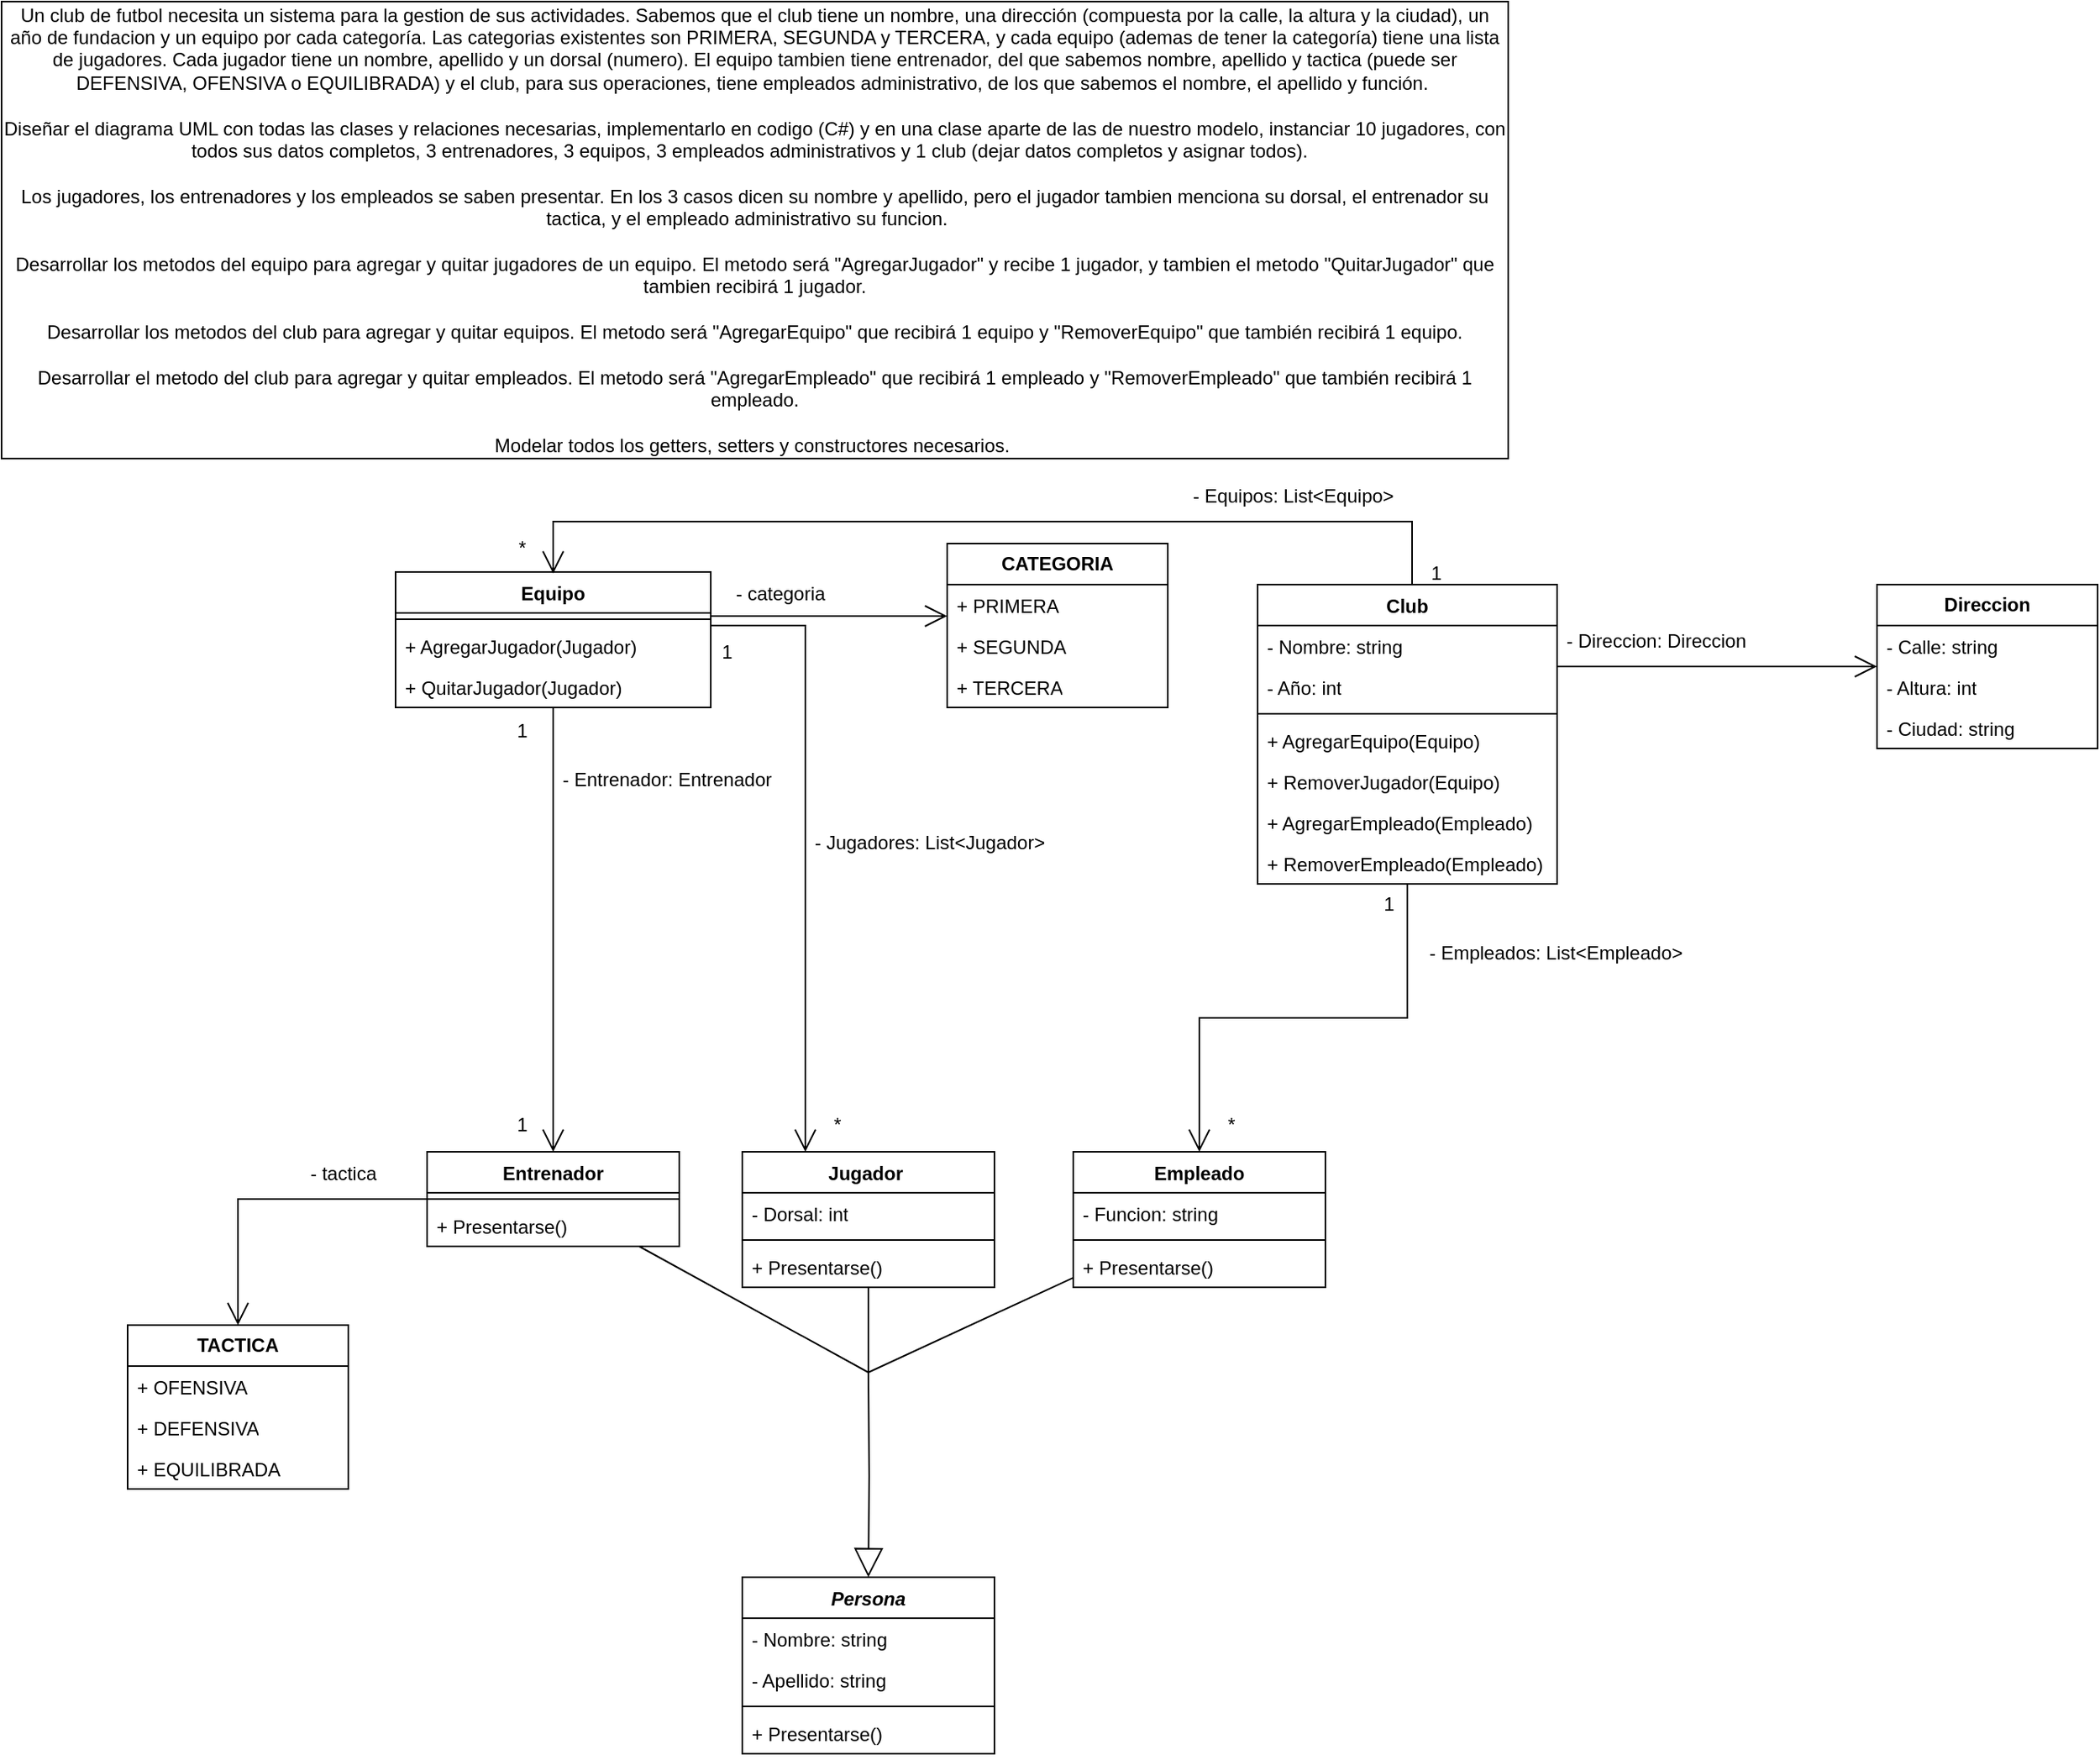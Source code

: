 <mxfile version="21.6.9" type="device">
  <diagram name="Página-1" id="d47ZF6Xck1yy4G0TsWcE">
    <mxGraphModel dx="2222" dy="652" grid="1" gridSize="10" guides="1" tooltips="1" connect="1" arrows="1" fold="1" page="1" pageScale="1" pageWidth="827" pageHeight="1169" math="0" shadow="0">
      <root>
        <mxCell id="0" />
        <mxCell id="1" parent="0" />
        <mxCell id="claokVR7_tWzUHQTC4J4-2" value="&lt;div&gt;Un club de futbol necesita un sistema para la gestion de sus actividades. Sabemos que el club tiene un nombre, una dirección (compuesta por la calle, la altura y la ciudad), un año de fundacion y un equipo por cada categoría. Las categorias existentes son PRIMERA, SEGUNDA y TERCERA, y cada equipo (ademas de tener la categoría) tiene una lista de jugadores. Cada jugador tiene un nombre, apellido y un dorsal (numero). El equipo tambien tiene entrenador, del que sabemos nombre, apellido y tactica (puede ser DEFENSIVA, OFENSIVA o EQUILIBRADA) y el club, para sus operaciones, tiene empleados administrativo, de los que sabemos el nombre, el apellido y función.&amp;nbsp;&lt;/div&gt;&lt;div&gt;&lt;br&gt;&lt;/div&gt;&lt;div&gt;Diseñar el diagrama UML con todas las clases y relaciones necesarias, implementarlo en codigo (C#) y en una clase aparte de las de nuestro modelo, instanciar 10 jugadores, con todos sus datos completos, 3 entrenadores, 3 equipos, 3 empleados administrativos y 1 club (dejar datos completos y asignar todos).&amp;nbsp;&amp;nbsp;&lt;/div&gt;&lt;div&gt;&lt;br&gt;&lt;/div&gt;&lt;div&gt;Los jugadores, los entrenadores y los empleados se saben presentar. En los 3 casos dicen su nombre y apellido, pero el jugador tambien menciona su dorsal, el entrenador su tactica, y el empleado administrativo su funcion.&amp;nbsp; &amp;nbsp;&lt;/div&gt;&lt;div&gt;&lt;br&gt;&lt;/div&gt;&lt;div&gt;Desarrollar los metodos del equipo para agregar y quitar jugadores de un equipo. El metodo será &quot;AgregarJugador&quot; y recibe 1 jugador, y tambien el metodo &quot;QuitarJugador&quot; que tambien recibirá 1 jugador.&lt;/div&gt;&lt;div&gt;&lt;br&gt;&lt;/div&gt;&lt;div&gt;Desarrollar los metodos del club para agregar y quitar equipos. El metodo será &quot;AgregarEquipo&quot; que recibirá 1 equipo y &quot;RemoverEquipo&quot; que también recibirá 1 equipo.&lt;/div&gt;&lt;div&gt;&lt;br&gt;&lt;/div&gt;&lt;div&gt;Desarrollar el metodo del club para agregar y quitar empleados. El metodo será &quot;AgregarEmpleado&quot; que recibirá 1 empleado y &quot;RemoverEmpleado&quot; que también recibirá 1 empleado.&lt;/div&gt;&lt;div&gt;&lt;br&gt;&lt;/div&gt;&lt;div&gt;Modelar todos los getters, setters y constructores necesarios.&amp;nbsp;&lt;/div&gt;" style="html=1;whiteSpace=wrap;" vertex="1" parent="1">
          <mxGeometry x="-160" y="30" width="956" height="290" as="geometry" />
        </mxCell>
        <mxCell id="claokVR7_tWzUHQTC4J4-3" value="Club" style="swimlane;fontStyle=1;align=center;verticalAlign=top;childLayout=stackLayout;horizontal=1;startSize=26;horizontalStack=0;resizeParent=1;resizeParentMax=0;resizeLast=0;collapsible=1;marginBottom=0;whiteSpace=wrap;html=1;" vertex="1" parent="1">
          <mxGeometry x="637" y="400" width="190" height="190" as="geometry" />
        </mxCell>
        <mxCell id="claokVR7_tWzUHQTC4J4-9" value="- Nombre: string" style="text;strokeColor=none;fillColor=none;align=left;verticalAlign=top;spacingLeft=4;spacingRight=4;overflow=hidden;rotatable=0;points=[[0,0.5],[1,0.5]];portConstraint=eastwest;whiteSpace=wrap;html=1;" vertex="1" parent="claokVR7_tWzUHQTC4J4-3">
          <mxGeometry y="26" width="190" height="26" as="geometry" />
        </mxCell>
        <mxCell id="claokVR7_tWzUHQTC4J4-8" value="- Año: int" style="text;strokeColor=none;fillColor=none;align=left;verticalAlign=top;spacingLeft=4;spacingRight=4;overflow=hidden;rotatable=0;points=[[0,0.5],[1,0.5]];portConstraint=eastwest;whiteSpace=wrap;html=1;" vertex="1" parent="claokVR7_tWzUHQTC4J4-3">
          <mxGeometry y="52" width="190" height="26" as="geometry" />
        </mxCell>
        <mxCell id="claokVR7_tWzUHQTC4J4-5" value="" style="line;strokeWidth=1;fillColor=none;align=left;verticalAlign=middle;spacingTop=-1;spacingLeft=3;spacingRight=3;rotatable=0;labelPosition=right;points=[];portConstraint=eastwest;strokeColor=inherit;" vertex="1" parent="claokVR7_tWzUHQTC4J4-3">
          <mxGeometry y="78" width="190" height="8" as="geometry" />
        </mxCell>
        <mxCell id="claokVR7_tWzUHQTC4J4-34" value="+ AgregarEquipo(Equipo)" style="text;strokeColor=none;fillColor=none;align=left;verticalAlign=top;spacingLeft=4;spacingRight=4;overflow=hidden;rotatable=0;points=[[0,0.5],[1,0.5]];portConstraint=eastwest;whiteSpace=wrap;html=1;" vertex="1" parent="claokVR7_tWzUHQTC4J4-3">
          <mxGeometry y="86" width="190" height="26" as="geometry" />
        </mxCell>
        <mxCell id="claokVR7_tWzUHQTC4J4-35" value="+ RemoverJugador(Equipo)" style="text;strokeColor=none;fillColor=none;align=left;verticalAlign=top;spacingLeft=4;spacingRight=4;overflow=hidden;rotatable=0;points=[[0,0.5],[1,0.5]];portConstraint=eastwest;whiteSpace=wrap;html=1;" vertex="1" parent="claokVR7_tWzUHQTC4J4-3">
          <mxGeometry y="112" width="190" height="26" as="geometry" />
        </mxCell>
        <mxCell id="claokVR7_tWzUHQTC4J4-36" value="+ AgregarEmpleado(Empleado)" style="text;strokeColor=none;fillColor=none;align=left;verticalAlign=top;spacingLeft=4;spacingRight=4;overflow=hidden;rotatable=0;points=[[0,0.5],[1,0.5]];portConstraint=eastwest;whiteSpace=wrap;html=1;" vertex="1" parent="claokVR7_tWzUHQTC4J4-3">
          <mxGeometry y="138" width="190" height="26" as="geometry" />
        </mxCell>
        <mxCell id="claokVR7_tWzUHQTC4J4-37" value="+ RemoverEmpleado(Empleado)" style="text;strokeColor=none;fillColor=none;align=left;verticalAlign=top;spacingLeft=4;spacingRight=4;overflow=hidden;rotatable=0;points=[[0,0.5],[1,0.5]];portConstraint=eastwest;whiteSpace=wrap;html=1;" vertex="1" parent="claokVR7_tWzUHQTC4J4-3">
          <mxGeometry y="164" width="190" height="26" as="geometry" />
        </mxCell>
        <mxCell id="claokVR7_tWzUHQTC4J4-10" value="Equipo" style="swimlane;fontStyle=1;align=center;verticalAlign=top;childLayout=stackLayout;horizontal=1;startSize=26;horizontalStack=0;resizeParent=1;resizeParentMax=0;resizeLast=0;collapsible=1;marginBottom=0;whiteSpace=wrap;html=1;" vertex="1" parent="1">
          <mxGeometry x="90" y="392" width="200" height="86" as="geometry" />
        </mxCell>
        <mxCell id="claokVR7_tWzUHQTC4J4-14" value="" style="line;strokeWidth=1;fillColor=none;align=left;verticalAlign=middle;spacingTop=-1;spacingLeft=3;spacingRight=3;rotatable=0;labelPosition=right;points=[];portConstraint=eastwest;strokeColor=inherit;" vertex="1" parent="claokVR7_tWzUHQTC4J4-10">
          <mxGeometry y="26" width="200" height="8" as="geometry" />
        </mxCell>
        <mxCell id="claokVR7_tWzUHQTC4J4-15" value="+ AgregarJugador(Jugador)" style="text;strokeColor=none;fillColor=none;align=left;verticalAlign=top;spacingLeft=4;spacingRight=4;overflow=hidden;rotatable=0;points=[[0,0.5],[1,0.5]];portConstraint=eastwest;whiteSpace=wrap;html=1;" vertex="1" parent="claokVR7_tWzUHQTC4J4-10">
          <mxGeometry y="34" width="200" height="26" as="geometry" />
        </mxCell>
        <mxCell id="claokVR7_tWzUHQTC4J4-32" value="+ QuitarJugador(Jugador)" style="text;strokeColor=none;fillColor=none;align=left;verticalAlign=top;spacingLeft=4;spacingRight=4;overflow=hidden;rotatable=0;points=[[0,0.5],[1,0.5]];portConstraint=eastwest;whiteSpace=wrap;html=1;" vertex="1" parent="claokVR7_tWzUHQTC4J4-10">
          <mxGeometry y="60" width="200" height="26" as="geometry" />
        </mxCell>
        <mxCell id="claokVR7_tWzUHQTC4J4-11" value="- categoria" style="text;strokeColor=none;fillColor=none;align=left;verticalAlign=top;spacingLeft=4;spacingRight=4;overflow=hidden;rotatable=0;points=[[0,0.5],[1,0.5]];portConstraint=eastwest;whiteSpace=wrap;html=1;" vertex="1" parent="1">
          <mxGeometry x="300" y="392" width="70" height="26" as="geometry" />
        </mxCell>
        <mxCell id="claokVR7_tWzUHQTC4J4-50" style="orthogonalLoop=1;jettySize=auto;html=1;strokeColor=none;rounded=0;endArrow=none;endFill=0;" edge="1" parent="1" source="claokVR7_tWzUHQTC4J4-17">
          <mxGeometry relative="1" as="geometry">
            <mxPoint x="390" y="730" as="targetPoint" />
          </mxGeometry>
        </mxCell>
        <mxCell id="claokVR7_tWzUHQTC4J4-51" style="rounded=0;orthogonalLoop=1;jettySize=auto;html=1;endArrow=none;endFill=0;" edge="1" parent="1" source="claokVR7_tWzUHQTC4J4-17">
          <mxGeometry relative="1" as="geometry">
            <mxPoint x="390" y="900" as="targetPoint" />
          </mxGeometry>
        </mxCell>
        <mxCell id="claokVR7_tWzUHQTC4J4-17" value="Entrenador" style="swimlane;fontStyle=1;align=center;verticalAlign=top;childLayout=stackLayout;horizontal=1;startSize=26;horizontalStack=0;resizeParent=1;resizeParentMax=0;resizeLast=0;collapsible=1;marginBottom=0;whiteSpace=wrap;html=1;" vertex="1" parent="1">
          <mxGeometry x="110" y="760" width="160" height="60" as="geometry" />
        </mxCell>
        <mxCell id="claokVR7_tWzUHQTC4J4-20" value="" style="line;strokeWidth=1;fillColor=none;align=left;verticalAlign=middle;spacingTop=-1;spacingLeft=3;spacingRight=3;rotatable=0;labelPosition=right;points=[];portConstraint=eastwest;strokeColor=inherit;" vertex="1" parent="claokVR7_tWzUHQTC4J4-17">
          <mxGeometry y="26" width="160" height="8" as="geometry" />
        </mxCell>
        <mxCell id="claokVR7_tWzUHQTC4J4-64" value="+ Presentarse()" style="text;strokeColor=none;fillColor=none;align=left;verticalAlign=top;spacingLeft=4;spacingRight=4;overflow=hidden;rotatable=0;points=[[0,0.5],[1,0.5]];portConstraint=eastwest;whiteSpace=wrap;html=1;" vertex="1" parent="claokVR7_tWzUHQTC4J4-17">
          <mxGeometry y="34" width="160" height="26" as="geometry" />
        </mxCell>
        <mxCell id="claokVR7_tWzUHQTC4J4-22" value="Jugador&amp;nbsp;" style="swimlane;fontStyle=1;align=center;verticalAlign=top;childLayout=stackLayout;horizontal=1;startSize=26;horizontalStack=0;resizeParent=1;resizeParentMax=0;resizeLast=0;collapsible=1;marginBottom=0;whiteSpace=wrap;html=1;" vertex="1" parent="1">
          <mxGeometry x="310" y="760" width="160" height="86" as="geometry" />
        </mxCell>
        <mxCell id="claokVR7_tWzUHQTC4J4-24" value="- Dorsal: int" style="text;strokeColor=none;fillColor=none;align=left;verticalAlign=top;spacingLeft=4;spacingRight=4;overflow=hidden;rotatable=0;points=[[0,0.5],[1,0.5]];portConstraint=eastwest;whiteSpace=wrap;html=1;" vertex="1" parent="claokVR7_tWzUHQTC4J4-22">
          <mxGeometry y="26" width="160" height="26" as="geometry" />
        </mxCell>
        <mxCell id="claokVR7_tWzUHQTC4J4-25" value="" style="line;strokeWidth=1;fillColor=none;align=left;verticalAlign=middle;spacingTop=-1;spacingLeft=3;spacingRight=3;rotatable=0;labelPosition=right;points=[];portConstraint=eastwest;strokeColor=inherit;" vertex="1" parent="claokVR7_tWzUHQTC4J4-22">
          <mxGeometry y="52" width="160" height="8" as="geometry" />
        </mxCell>
        <mxCell id="claokVR7_tWzUHQTC4J4-65" value="+ Presentarse()" style="text;strokeColor=none;fillColor=none;align=left;verticalAlign=top;spacingLeft=4;spacingRight=4;overflow=hidden;rotatable=0;points=[[0,0.5],[1,0.5]];portConstraint=eastwest;whiteSpace=wrap;html=1;" vertex="1" parent="claokVR7_tWzUHQTC4J4-22">
          <mxGeometry y="60" width="160" height="26" as="geometry" />
        </mxCell>
        <mxCell id="claokVR7_tWzUHQTC4J4-27" value="Empleado" style="swimlane;fontStyle=1;align=center;verticalAlign=top;childLayout=stackLayout;horizontal=1;startSize=26;horizontalStack=0;resizeParent=1;resizeParentMax=0;resizeLast=0;collapsible=1;marginBottom=0;whiteSpace=wrap;html=1;" vertex="1" parent="1">
          <mxGeometry x="520" y="760" width="160" height="86" as="geometry" />
        </mxCell>
        <mxCell id="claokVR7_tWzUHQTC4J4-29" value="- Funcion: string" style="text;strokeColor=none;fillColor=none;align=left;verticalAlign=top;spacingLeft=4;spacingRight=4;overflow=hidden;rotatable=0;points=[[0,0.5],[1,0.5]];portConstraint=eastwest;whiteSpace=wrap;html=1;" vertex="1" parent="claokVR7_tWzUHQTC4J4-27">
          <mxGeometry y="26" width="160" height="26" as="geometry" />
        </mxCell>
        <mxCell id="claokVR7_tWzUHQTC4J4-30" value="" style="line;strokeWidth=1;fillColor=none;align=left;verticalAlign=middle;spacingTop=-1;spacingLeft=3;spacingRight=3;rotatable=0;labelPosition=right;points=[];portConstraint=eastwest;strokeColor=inherit;" vertex="1" parent="claokVR7_tWzUHQTC4J4-27">
          <mxGeometry y="52" width="160" height="8" as="geometry" />
        </mxCell>
        <mxCell id="claokVR7_tWzUHQTC4J4-66" value="+ Presentarse()" style="text;strokeColor=none;fillColor=none;align=left;verticalAlign=top;spacingLeft=4;spacingRight=4;overflow=hidden;rotatable=0;points=[[0,0.5],[1,0.5]];portConstraint=eastwest;whiteSpace=wrap;html=1;" vertex="1" parent="claokVR7_tWzUHQTC4J4-27">
          <mxGeometry y="60" width="160" height="26" as="geometry" />
        </mxCell>
        <mxCell id="claokVR7_tWzUHQTC4J4-38" value="&lt;i&gt;Persona&lt;/i&gt;" style="swimlane;fontStyle=1;align=center;verticalAlign=top;childLayout=stackLayout;horizontal=1;startSize=26;horizontalStack=0;resizeParent=1;resizeParentMax=0;resizeLast=0;collapsible=1;marginBottom=0;whiteSpace=wrap;html=1;" vertex="1" parent="1">
          <mxGeometry x="310" y="1030" width="160" height="112" as="geometry" />
        </mxCell>
        <mxCell id="claokVR7_tWzUHQTC4J4-39" value="- Nombre: string" style="text;strokeColor=none;fillColor=none;align=left;verticalAlign=top;spacingLeft=4;spacingRight=4;overflow=hidden;rotatable=0;points=[[0,0.5],[1,0.5]];portConstraint=eastwest;whiteSpace=wrap;html=1;" vertex="1" parent="claokVR7_tWzUHQTC4J4-38">
          <mxGeometry y="26" width="160" height="26" as="geometry" />
        </mxCell>
        <mxCell id="claokVR7_tWzUHQTC4J4-40" value="- Apellido: string" style="text;strokeColor=none;fillColor=none;align=left;verticalAlign=top;spacingLeft=4;spacingRight=4;overflow=hidden;rotatable=0;points=[[0,0.5],[1,0.5]];portConstraint=eastwest;whiteSpace=wrap;html=1;" vertex="1" parent="claokVR7_tWzUHQTC4J4-38">
          <mxGeometry y="52" width="160" height="26" as="geometry" />
        </mxCell>
        <mxCell id="claokVR7_tWzUHQTC4J4-41" value="" style="line;strokeWidth=1;fillColor=none;align=left;verticalAlign=middle;spacingTop=-1;spacingLeft=3;spacingRight=3;rotatable=0;labelPosition=right;points=[];portConstraint=eastwest;strokeColor=inherit;" vertex="1" parent="claokVR7_tWzUHQTC4J4-38">
          <mxGeometry y="78" width="160" height="8" as="geometry" />
        </mxCell>
        <mxCell id="claokVR7_tWzUHQTC4J4-42" value="+ Presentarse()" style="text;strokeColor=none;fillColor=none;align=left;verticalAlign=top;spacingLeft=4;spacingRight=4;overflow=hidden;rotatable=0;points=[[0,0.5],[1,0.5]];portConstraint=eastwest;whiteSpace=wrap;html=1;" vertex="1" parent="claokVR7_tWzUHQTC4J4-38">
          <mxGeometry y="86" width="160" height="26" as="geometry" />
        </mxCell>
        <mxCell id="claokVR7_tWzUHQTC4J4-43" value="&lt;b&gt;TACTICA&lt;/b&gt;" style="swimlane;fontStyle=0;childLayout=stackLayout;horizontal=1;startSize=26;fillColor=none;horizontalStack=0;resizeParent=1;resizeParentMax=0;resizeLast=0;collapsible=1;marginBottom=0;whiteSpace=wrap;html=1;" vertex="1" parent="1">
          <mxGeometry x="-80" y="870" width="140" height="104" as="geometry" />
        </mxCell>
        <mxCell id="claokVR7_tWzUHQTC4J4-44" value="+ OFENSIVA" style="text;strokeColor=none;fillColor=none;align=left;verticalAlign=top;spacingLeft=4;spacingRight=4;overflow=hidden;rotatable=0;points=[[0,0.5],[1,0.5]];portConstraint=eastwest;whiteSpace=wrap;html=1;" vertex="1" parent="claokVR7_tWzUHQTC4J4-43">
          <mxGeometry y="26" width="140" height="26" as="geometry" />
        </mxCell>
        <mxCell id="claokVR7_tWzUHQTC4J4-45" value="+ DEFENSIVA" style="text;strokeColor=none;fillColor=none;align=left;verticalAlign=top;spacingLeft=4;spacingRight=4;overflow=hidden;rotatable=0;points=[[0,0.5],[1,0.5]];portConstraint=eastwest;whiteSpace=wrap;html=1;" vertex="1" parent="claokVR7_tWzUHQTC4J4-43">
          <mxGeometry y="52" width="140" height="26" as="geometry" />
        </mxCell>
        <mxCell id="claokVR7_tWzUHQTC4J4-46" value="+ EQUILIBRADA" style="text;strokeColor=none;fillColor=none;align=left;verticalAlign=top;spacingLeft=4;spacingRight=4;overflow=hidden;rotatable=0;points=[[0,0.5],[1,0.5]];portConstraint=eastwest;whiteSpace=wrap;html=1;" vertex="1" parent="claokVR7_tWzUHQTC4J4-43">
          <mxGeometry y="78" width="140" height="26" as="geometry" />
        </mxCell>
        <mxCell id="claokVR7_tWzUHQTC4J4-48" value="" style="endArrow=open;endFill=1;endSize=12;html=1;rounded=0;edgeStyle=orthogonalEdgeStyle;" edge="1" parent="1" source="claokVR7_tWzUHQTC4J4-17" target="claokVR7_tWzUHQTC4J4-43">
          <mxGeometry width="160" relative="1" as="geometry">
            <mxPoint x="230" y="810" as="sourcePoint" />
            <mxPoint x="390" y="810" as="targetPoint" />
          </mxGeometry>
        </mxCell>
        <mxCell id="claokVR7_tWzUHQTC4J4-49" value="" style="endArrow=block;endSize=16;endFill=0;html=1;rounded=0;edgeStyle=orthogonalEdgeStyle;" edge="1" parent="1" target="claokVR7_tWzUHQTC4J4-38">
          <mxGeometry width="160" relative="1" as="geometry">
            <mxPoint x="390" y="900" as="sourcePoint" />
            <mxPoint x="400" y="730" as="targetPoint" />
          </mxGeometry>
        </mxCell>
        <mxCell id="claokVR7_tWzUHQTC4J4-52" style="rounded=0;orthogonalLoop=1;jettySize=auto;html=1;endArrow=none;endFill=0;" edge="1" parent="1" source="claokVR7_tWzUHQTC4J4-22">
          <mxGeometry relative="1" as="geometry">
            <mxPoint x="390" y="900" as="targetPoint" />
            <mxPoint x="260" y="810" as="sourcePoint" />
          </mxGeometry>
        </mxCell>
        <mxCell id="claokVR7_tWzUHQTC4J4-53" style="rounded=0;orthogonalLoop=1;jettySize=auto;html=1;endArrow=none;endFill=0;" edge="1" parent="1" source="claokVR7_tWzUHQTC4J4-27">
          <mxGeometry relative="1" as="geometry">
            <mxPoint x="390" y="900" as="targetPoint" />
            <mxPoint x="270" y="820" as="sourcePoint" />
          </mxGeometry>
        </mxCell>
        <mxCell id="claokVR7_tWzUHQTC4J4-19" value="- tactica" style="text;strokeColor=none;fillColor=none;align=left;verticalAlign=top;spacingLeft=4;spacingRight=4;overflow=hidden;rotatable=0;points=[[0,0.5],[1,0.5]];portConstraint=eastwest;whiteSpace=wrap;html=1;" vertex="1" parent="1">
          <mxGeometry x="30" y="760" width="70" height="26" as="geometry" />
        </mxCell>
        <mxCell id="claokVR7_tWzUHQTC4J4-54" value="&lt;b&gt;CATEGORIA&lt;/b&gt;" style="swimlane;fontStyle=0;childLayout=stackLayout;horizontal=1;startSize=26;fillColor=none;horizontalStack=0;resizeParent=1;resizeParentMax=0;resizeLast=0;collapsible=1;marginBottom=0;whiteSpace=wrap;html=1;" vertex="1" parent="1">
          <mxGeometry x="440" y="374" width="140" height="104" as="geometry" />
        </mxCell>
        <mxCell id="claokVR7_tWzUHQTC4J4-55" value="+ PRIMERA" style="text;strokeColor=none;fillColor=none;align=left;verticalAlign=top;spacingLeft=4;spacingRight=4;overflow=hidden;rotatable=0;points=[[0,0.5],[1,0.5]];portConstraint=eastwest;whiteSpace=wrap;html=1;" vertex="1" parent="claokVR7_tWzUHQTC4J4-54">
          <mxGeometry y="26" width="140" height="26" as="geometry" />
        </mxCell>
        <mxCell id="claokVR7_tWzUHQTC4J4-56" value="+ SEGUNDA" style="text;strokeColor=none;fillColor=none;align=left;verticalAlign=top;spacingLeft=4;spacingRight=4;overflow=hidden;rotatable=0;points=[[0,0.5],[1,0.5]];portConstraint=eastwest;whiteSpace=wrap;html=1;" vertex="1" parent="claokVR7_tWzUHQTC4J4-54">
          <mxGeometry y="52" width="140" height="26" as="geometry" />
        </mxCell>
        <mxCell id="claokVR7_tWzUHQTC4J4-57" value="+ TERCERA" style="text;strokeColor=none;fillColor=none;align=left;verticalAlign=top;spacingLeft=4;spacingRight=4;overflow=hidden;rotatable=0;points=[[0,0.5],[1,0.5]];portConstraint=eastwest;whiteSpace=wrap;html=1;" vertex="1" parent="claokVR7_tWzUHQTC4J4-54">
          <mxGeometry y="78" width="140" height="26" as="geometry" />
        </mxCell>
        <mxCell id="claokVR7_tWzUHQTC4J4-60" value="" style="endArrow=open;endFill=1;endSize=12;html=1;rounded=0;" edge="1" parent="1" source="claokVR7_tWzUHQTC4J4-10" target="claokVR7_tWzUHQTC4J4-17">
          <mxGeometry width="160" relative="1" as="geometry">
            <mxPoint x="160" y="380" as="sourcePoint" />
            <mxPoint x="320" y="380" as="targetPoint" />
          </mxGeometry>
        </mxCell>
        <mxCell id="claokVR7_tWzUHQTC4J4-13" value="- Entrenador: Entrenador" style="text;strokeColor=none;fillColor=none;align=left;verticalAlign=top;spacingLeft=4;spacingRight=4;overflow=hidden;rotatable=0;points=[[0,0.5],[1,0.5]];portConstraint=eastwest;whiteSpace=wrap;html=1;" vertex="1" parent="1">
          <mxGeometry x="190" y="510" width="200" height="26" as="geometry" />
        </mxCell>
        <mxCell id="claokVR7_tWzUHQTC4J4-61" value="" style="endArrow=open;endFill=1;endSize=12;html=1;rounded=0;edgeStyle=orthogonalEdgeStyle;" edge="1" parent="1" source="claokVR7_tWzUHQTC4J4-10" target="claokVR7_tWzUHQTC4J4-22">
          <mxGeometry width="160" relative="1" as="geometry">
            <mxPoint x="200" y="492" as="sourcePoint" />
            <mxPoint x="200" y="823" as="targetPoint" />
            <Array as="points">
              <mxPoint x="350" y="426" />
              <mxPoint x="350" y="780" />
              <mxPoint x="390" y="780" />
            </Array>
          </mxGeometry>
        </mxCell>
        <mxCell id="claokVR7_tWzUHQTC4J4-12" value="- Jugadores: List&amp;lt;Jugador&amp;gt;" style="text;strokeColor=none;fillColor=none;align=left;verticalAlign=top;spacingLeft=4;spacingRight=4;overflow=hidden;rotatable=0;points=[[0,0.5],[1,0.5]];portConstraint=eastwest;whiteSpace=wrap;html=1;" vertex="1" parent="1">
          <mxGeometry x="350" y="550" width="200" height="26" as="geometry" />
        </mxCell>
        <mxCell id="claokVR7_tWzUHQTC4J4-63" value="" style="endArrow=open;endFill=1;endSize=12;html=1;rounded=0;edgeStyle=orthogonalEdgeStyle;" edge="1" parent="1" source="claokVR7_tWzUHQTC4J4-3" target="claokVR7_tWzUHQTC4J4-27">
          <mxGeometry width="160" relative="1" as="geometry">
            <mxPoint x="210" y="502" as="sourcePoint" />
            <mxPoint x="210" y="833" as="targetPoint" />
          </mxGeometry>
        </mxCell>
        <mxCell id="claokVR7_tWzUHQTC4J4-4" value="- Empleados: List&amp;lt;Empleado&amp;gt;" style="text;strokeColor=none;fillColor=none;align=left;verticalAlign=top;spacingLeft=4;spacingRight=4;overflow=hidden;rotatable=0;points=[[0,0.5],[1,0.5]];portConstraint=eastwest;whiteSpace=wrap;html=1;" vertex="1" parent="1">
          <mxGeometry x="740" y="620" width="190" height="26" as="geometry" />
        </mxCell>
        <mxCell id="claokVR7_tWzUHQTC4J4-69" value="" style="endArrow=open;endFill=1;endSize=12;html=1;rounded=0;edgeStyle=orthogonalEdgeStyle;" edge="1" parent="1" source="claokVR7_tWzUHQTC4J4-3">
          <mxGeometry width="160" relative="1" as="geometry">
            <mxPoint x="735" y="410" as="sourcePoint" />
            <mxPoint x="190" y="393" as="targetPoint" />
            <Array as="points">
              <mxPoint x="735" y="360" />
              <mxPoint x="190" y="360" />
            </Array>
          </mxGeometry>
        </mxCell>
        <mxCell id="claokVR7_tWzUHQTC4J4-16" value="- Equipos: List&amp;lt;Equipo&amp;gt;" style="text;strokeColor=none;fillColor=none;align=left;verticalAlign=top;spacingLeft=4;spacingRight=4;overflow=hidden;rotatable=0;points=[[0,0.5],[1,0.5]];portConstraint=eastwest;whiteSpace=wrap;html=1;" vertex="1" parent="1">
          <mxGeometry x="590" y="330" width="190" height="26" as="geometry" />
        </mxCell>
        <mxCell id="claokVR7_tWzUHQTC4J4-70" value="" style="endArrow=open;endFill=1;endSize=12;html=1;rounded=0;edgeStyle=orthogonalEdgeStyle;" edge="1" parent="1" source="claokVR7_tWzUHQTC4J4-10" target="claokVR7_tWzUHQTC4J4-54">
          <mxGeometry width="160" relative="1" as="geometry">
            <mxPoint x="120" y="800" as="sourcePoint" />
            <mxPoint y="880" as="targetPoint" />
            <Array as="points">
              <mxPoint x="400" y="420" />
              <mxPoint x="400" y="420" />
            </Array>
          </mxGeometry>
        </mxCell>
        <mxCell id="claokVR7_tWzUHQTC4J4-71" value="1" style="text;html=1;align=center;verticalAlign=middle;resizable=0;points=[];autosize=1;strokeColor=none;fillColor=none;" vertex="1" parent="1">
          <mxGeometry x="155" y="478" width="30" height="30" as="geometry" />
        </mxCell>
        <mxCell id="claokVR7_tWzUHQTC4J4-72" value="1" style="text;html=1;align=center;verticalAlign=middle;resizable=0;points=[];autosize=1;strokeColor=none;fillColor=none;" vertex="1" parent="1">
          <mxGeometry x="155" y="728" width="30" height="30" as="geometry" />
        </mxCell>
        <mxCell id="claokVR7_tWzUHQTC4J4-73" value="*" style="text;html=1;align=center;verticalAlign=middle;resizable=0;points=[];autosize=1;strokeColor=none;fillColor=none;" vertex="1" parent="1">
          <mxGeometry x="355" y="728" width="30" height="30" as="geometry" />
        </mxCell>
        <mxCell id="claokVR7_tWzUHQTC4J4-74" value="1" style="text;html=1;align=center;verticalAlign=middle;resizable=0;points=[];autosize=1;strokeColor=none;fillColor=none;" vertex="1" parent="1">
          <mxGeometry x="285" y="428" width="30" height="30" as="geometry" />
        </mxCell>
        <mxCell id="claokVR7_tWzUHQTC4J4-75" value="1" style="text;html=1;align=center;verticalAlign=middle;resizable=0;points=[];autosize=1;strokeColor=none;fillColor=none;" vertex="1" parent="1">
          <mxGeometry x="705" y="588" width="30" height="30" as="geometry" />
        </mxCell>
        <mxCell id="claokVR7_tWzUHQTC4J4-76" value="*" style="text;html=1;align=center;verticalAlign=middle;resizable=0;points=[];autosize=1;strokeColor=none;fillColor=none;" vertex="1" parent="1">
          <mxGeometry x="605" y="728" width="30" height="30" as="geometry" />
        </mxCell>
        <mxCell id="claokVR7_tWzUHQTC4J4-77" value="1" style="text;html=1;align=center;verticalAlign=middle;resizable=0;points=[];autosize=1;strokeColor=none;fillColor=none;" vertex="1" parent="1">
          <mxGeometry x="735" y="378" width="30" height="30" as="geometry" />
        </mxCell>
        <mxCell id="claokVR7_tWzUHQTC4J4-78" value="*" style="text;html=1;align=center;verticalAlign=middle;resizable=0;points=[];autosize=1;strokeColor=none;fillColor=none;" vertex="1" parent="1">
          <mxGeometry x="155" y="362" width="30" height="30" as="geometry" />
        </mxCell>
        <mxCell id="claokVR7_tWzUHQTC4J4-79" value="&lt;b&gt;Direccion&lt;/b&gt;" style="swimlane;fontStyle=0;childLayout=stackLayout;horizontal=1;startSize=26;fillColor=none;horizontalStack=0;resizeParent=1;resizeParentMax=0;resizeLast=0;collapsible=1;marginBottom=0;whiteSpace=wrap;html=1;" vertex="1" parent="1">
          <mxGeometry x="1030" y="400" width="140" height="104" as="geometry" />
        </mxCell>
        <mxCell id="claokVR7_tWzUHQTC4J4-80" value="- Calle: string" style="text;strokeColor=none;fillColor=none;align=left;verticalAlign=top;spacingLeft=4;spacingRight=4;overflow=hidden;rotatable=0;points=[[0,0.5],[1,0.5]];portConstraint=eastwest;whiteSpace=wrap;html=1;" vertex="1" parent="claokVR7_tWzUHQTC4J4-79">
          <mxGeometry y="26" width="140" height="26" as="geometry" />
        </mxCell>
        <mxCell id="claokVR7_tWzUHQTC4J4-81" value="- Altura: int" style="text;strokeColor=none;fillColor=none;align=left;verticalAlign=top;spacingLeft=4;spacingRight=4;overflow=hidden;rotatable=0;points=[[0,0.5],[1,0.5]];portConstraint=eastwest;whiteSpace=wrap;html=1;" vertex="1" parent="claokVR7_tWzUHQTC4J4-79">
          <mxGeometry y="52" width="140" height="26" as="geometry" />
        </mxCell>
        <mxCell id="claokVR7_tWzUHQTC4J4-82" value="- Ciudad: string" style="text;strokeColor=none;fillColor=none;align=left;verticalAlign=top;spacingLeft=4;spacingRight=4;overflow=hidden;rotatable=0;points=[[0,0.5],[1,0.5]];portConstraint=eastwest;whiteSpace=wrap;html=1;" vertex="1" parent="claokVR7_tWzUHQTC4J4-79">
          <mxGeometry y="78" width="140" height="26" as="geometry" />
        </mxCell>
        <mxCell id="claokVR7_tWzUHQTC4J4-83" value="" style="endArrow=open;endFill=1;endSize=12;html=1;rounded=0;edgeStyle=orthogonalEdgeStyle;" edge="1" parent="1" source="claokVR7_tWzUHQTC4J4-3" target="claokVR7_tWzUHQTC4J4-79">
          <mxGeometry width="160" relative="1" as="geometry">
            <mxPoint x="800" y="410" as="sourcePoint" />
            <mxPoint x="960" y="410" as="targetPoint" />
            <Array as="points">
              <mxPoint x="850" y="452" />
              <mxPoint x="850" y="452" />
            </Array>
          </mxGeometry>
        </mxCell>
        <mxCell id="claokVR7_tWzUHQTC4J4-84" value="- Direccion: Direccion" style="text;strokeColor=none;fillColor=none;align=left;verticalAlign=top;spacingLeft=4;spacingRight=4;overflow=hidden;rotatable=0;points=[[0,0.5],[1,0.5]];portConstraint=eastwest;whiteSpace=wrap;html=1;" vertex="1" parent="1">
          <mxGeometry x="827" y="422" width="140" height="26" as="geometry" />
        </mxCell>
      </root>
    </mxGraphModel>
  </diagram>
</mxfile>
